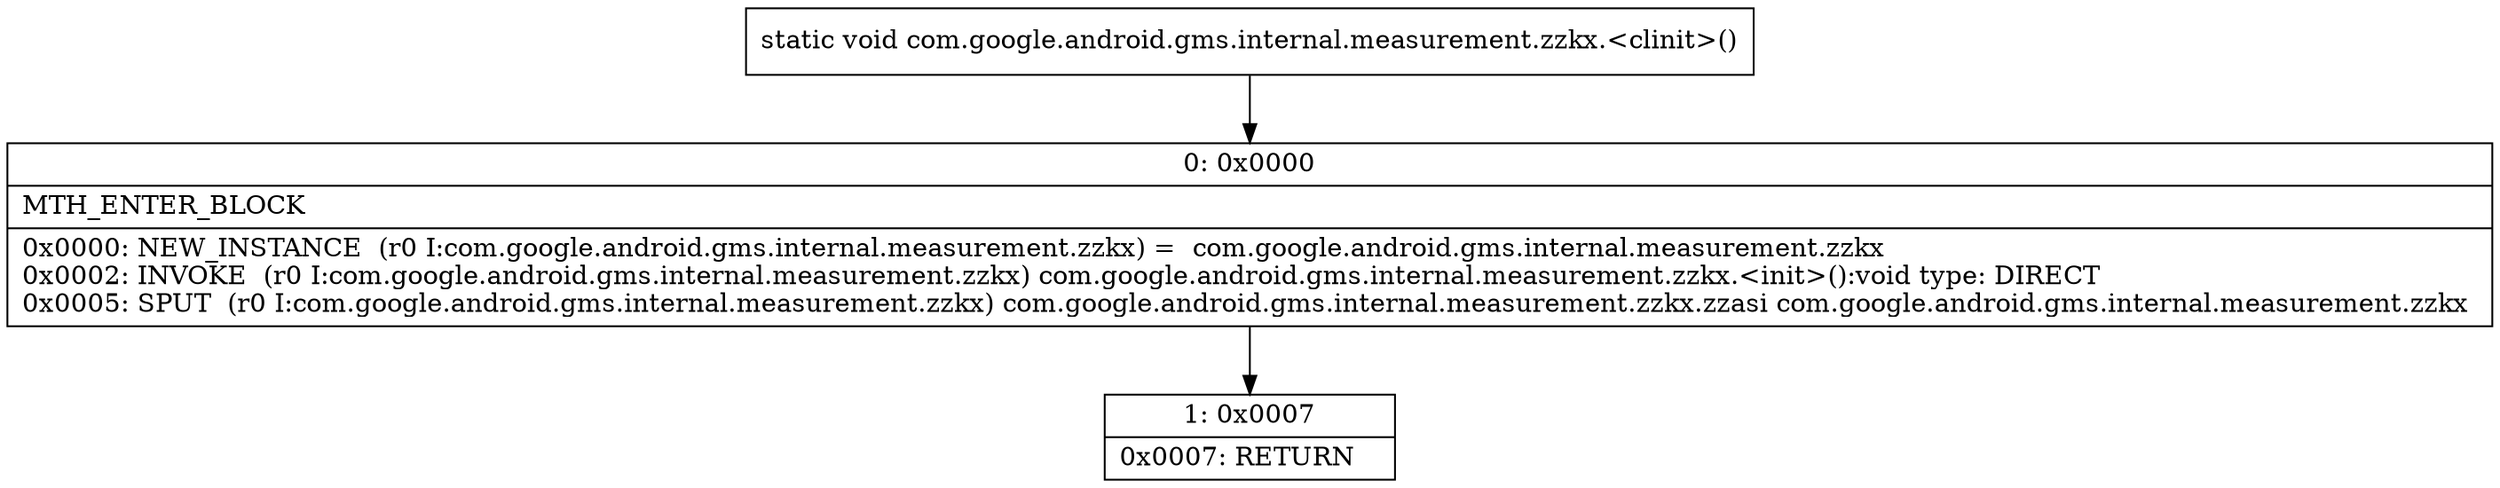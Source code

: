 digraph "CFG forcom.google.android.gms.internal.measurement.zzkx.\<clinit\>()V" {
Node_0 [shape=record,label="{0\:\ 0x0000|MTH_ENTER_BLOCK\l|0x0000: NEW_INSTANCE  (r0 I:com.google.android.gms.internal.measurement.zzkx) =  com.google.android.gms.internal.measurement.zzkx \l0x0002: INVOKE  (r0 I:com.google.android.gms.internal.measurement.zzkx) com.google.android.gms.internal.measurement.zzkx.\<init\>():void type: DIRECT \l0x0005: SPUT  (r0 I:com.google.android.gms.internal.measurement.zzkx) com.google.android.gms.internal.measurement.zzkx.zzasi com.google.android.gms.internal.measurement.zzkx \l}"];
Node_1 [shape=record,label="{1\:\ 0x0007|0x0007: RETURN   \l}"];
MethodNode[shape=record,label="{static void com.google.android.gms.internal.measurement.zzkx.\<clinit\>() }"];
MethodNode -> Node_0;
Node_0 -> Node_1;
}

